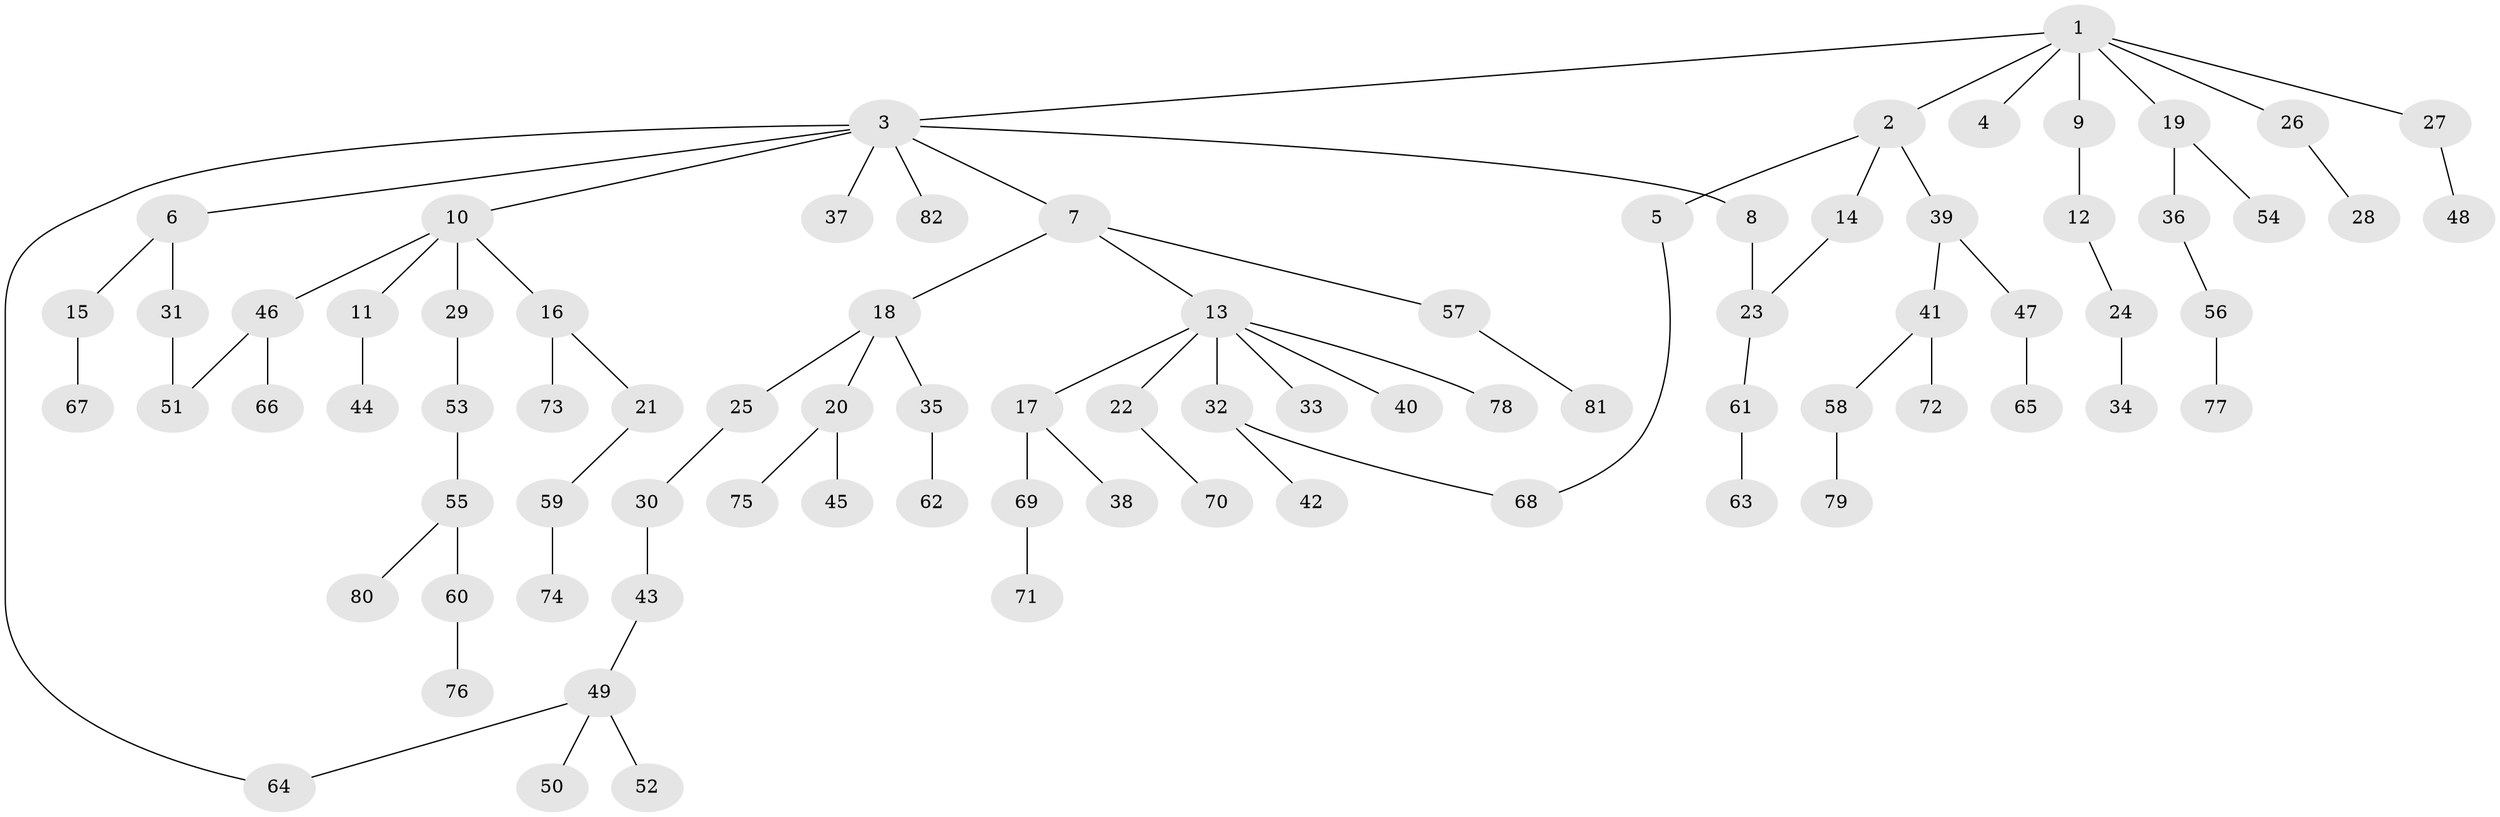 // coarse degree distribution, {8: 0.017543859649122806, 4: 0.07017543859649122, 7: 0.017543859649122806, 1: 0.45614035087719296, 2: 0.2982456140350877, 3: 0.10526315789473684, 5: 0.017543859649122806, 6: 0.017543859649122806}
// Generated by graph-tools (version 1.1) at 2025/51/02/27/25 19:51:37]
// undirected, 82 vertices, 85 edges
graph export_dot {
graph [start="1"]
  node [color=gray90,style=filled];
  1;
  2;
  3;
  4;
  5;
  6;
  7;
  8;
  9;
  10;
  11;
  12;
  13;
  14;
  15;
  16;
  17;
  18;
  19;
  20;
  21;
  22;
  23;
  24;
  25;
  26;
  27;
  28;
  29;
  30;
  31;
  32;
  33;
  34;
  35;
  36;
  37;
  38;
  39;
  40;
  41;
  42;
  43;
  44;
  45;
  46;
  47;
  48;
  49;
  50;
  51;
  52;
  53;
  54;
  55;
  56;
  57;
  58;
  59;
  60;
  61;
  62;
  63;
  64;
  65;
  66;
  67;
  68;
  69;
  70;
  71;
  72;
  73;
  74;
  75;
  76;
  77;
  78;
  79;
  80;
  81;
  82;
  1 -- 2;
  1 -- 3;
  1 -- 4;
  1 -- 9;
  1 -- 19;
  1 -- 26;
  1 -- 27;
  2 -- 5;
  2 -- 14;
  2 -- 39;
  3 -- 6;
  3 -- 7;
  3 -- 8;
  3 -- 10;
  3 -- 37;
  3 -- 64;
  3 -- 82;
  5 -- 68;
  6 -- 15;
  6 -- 31;
  7 -- 13;
  7 -- 18;
  7 -- 57;
  8 -- 23;
  9 -- 12;
  10 -- 11;
  10 -- 16;
  10 -- 29;
  10 -- 46;
  11 -- 44;
  12 -- 24;
  13 -- 17;
  13 -- 22;
  13 -- 32;
  13 -- 33;
  13 -- 40;
  13 -- 78;
  14 -- 23;
  15 -- 67;
  16 -- 21;
  16 -- 73;
  17 -- 38;
  17 -- 69;
  18 -- 20;
  18 -- 25;
  18 -- 35;
  19 -- 36;
  19 -- 54;
  20 -- 45;
  20 -- 75;
  21 -- 59;
  22 -- 70;
  23 -- 61;
  24 -- 34;
  25 -- 30;
  26 -- 28;
  27 -- 48;
  29 -- 53;
  30 -- 43;
  31 -- 51;
  32 -- 42;
  32 -- 68;
  35 -- 62;
  36 -- 56;
  39 -- 41;
  39 -- 47;
  41 -- 58;
  41 -- 72;
  43 -- 49;
  46 -- 66;
  46 -- 51;
  47 -- 65;
  49 -- 50;
  49 -- 52;
  49 -- 64;
  53 -- 55;
  55 -- 60;
  55 -- 80;
  56 -- 77;
  57 -- 81;
  58 -- 79;
  59 -- 74;
  60 -- 76;
  61 -- 63;
  69 -- 71;
}
